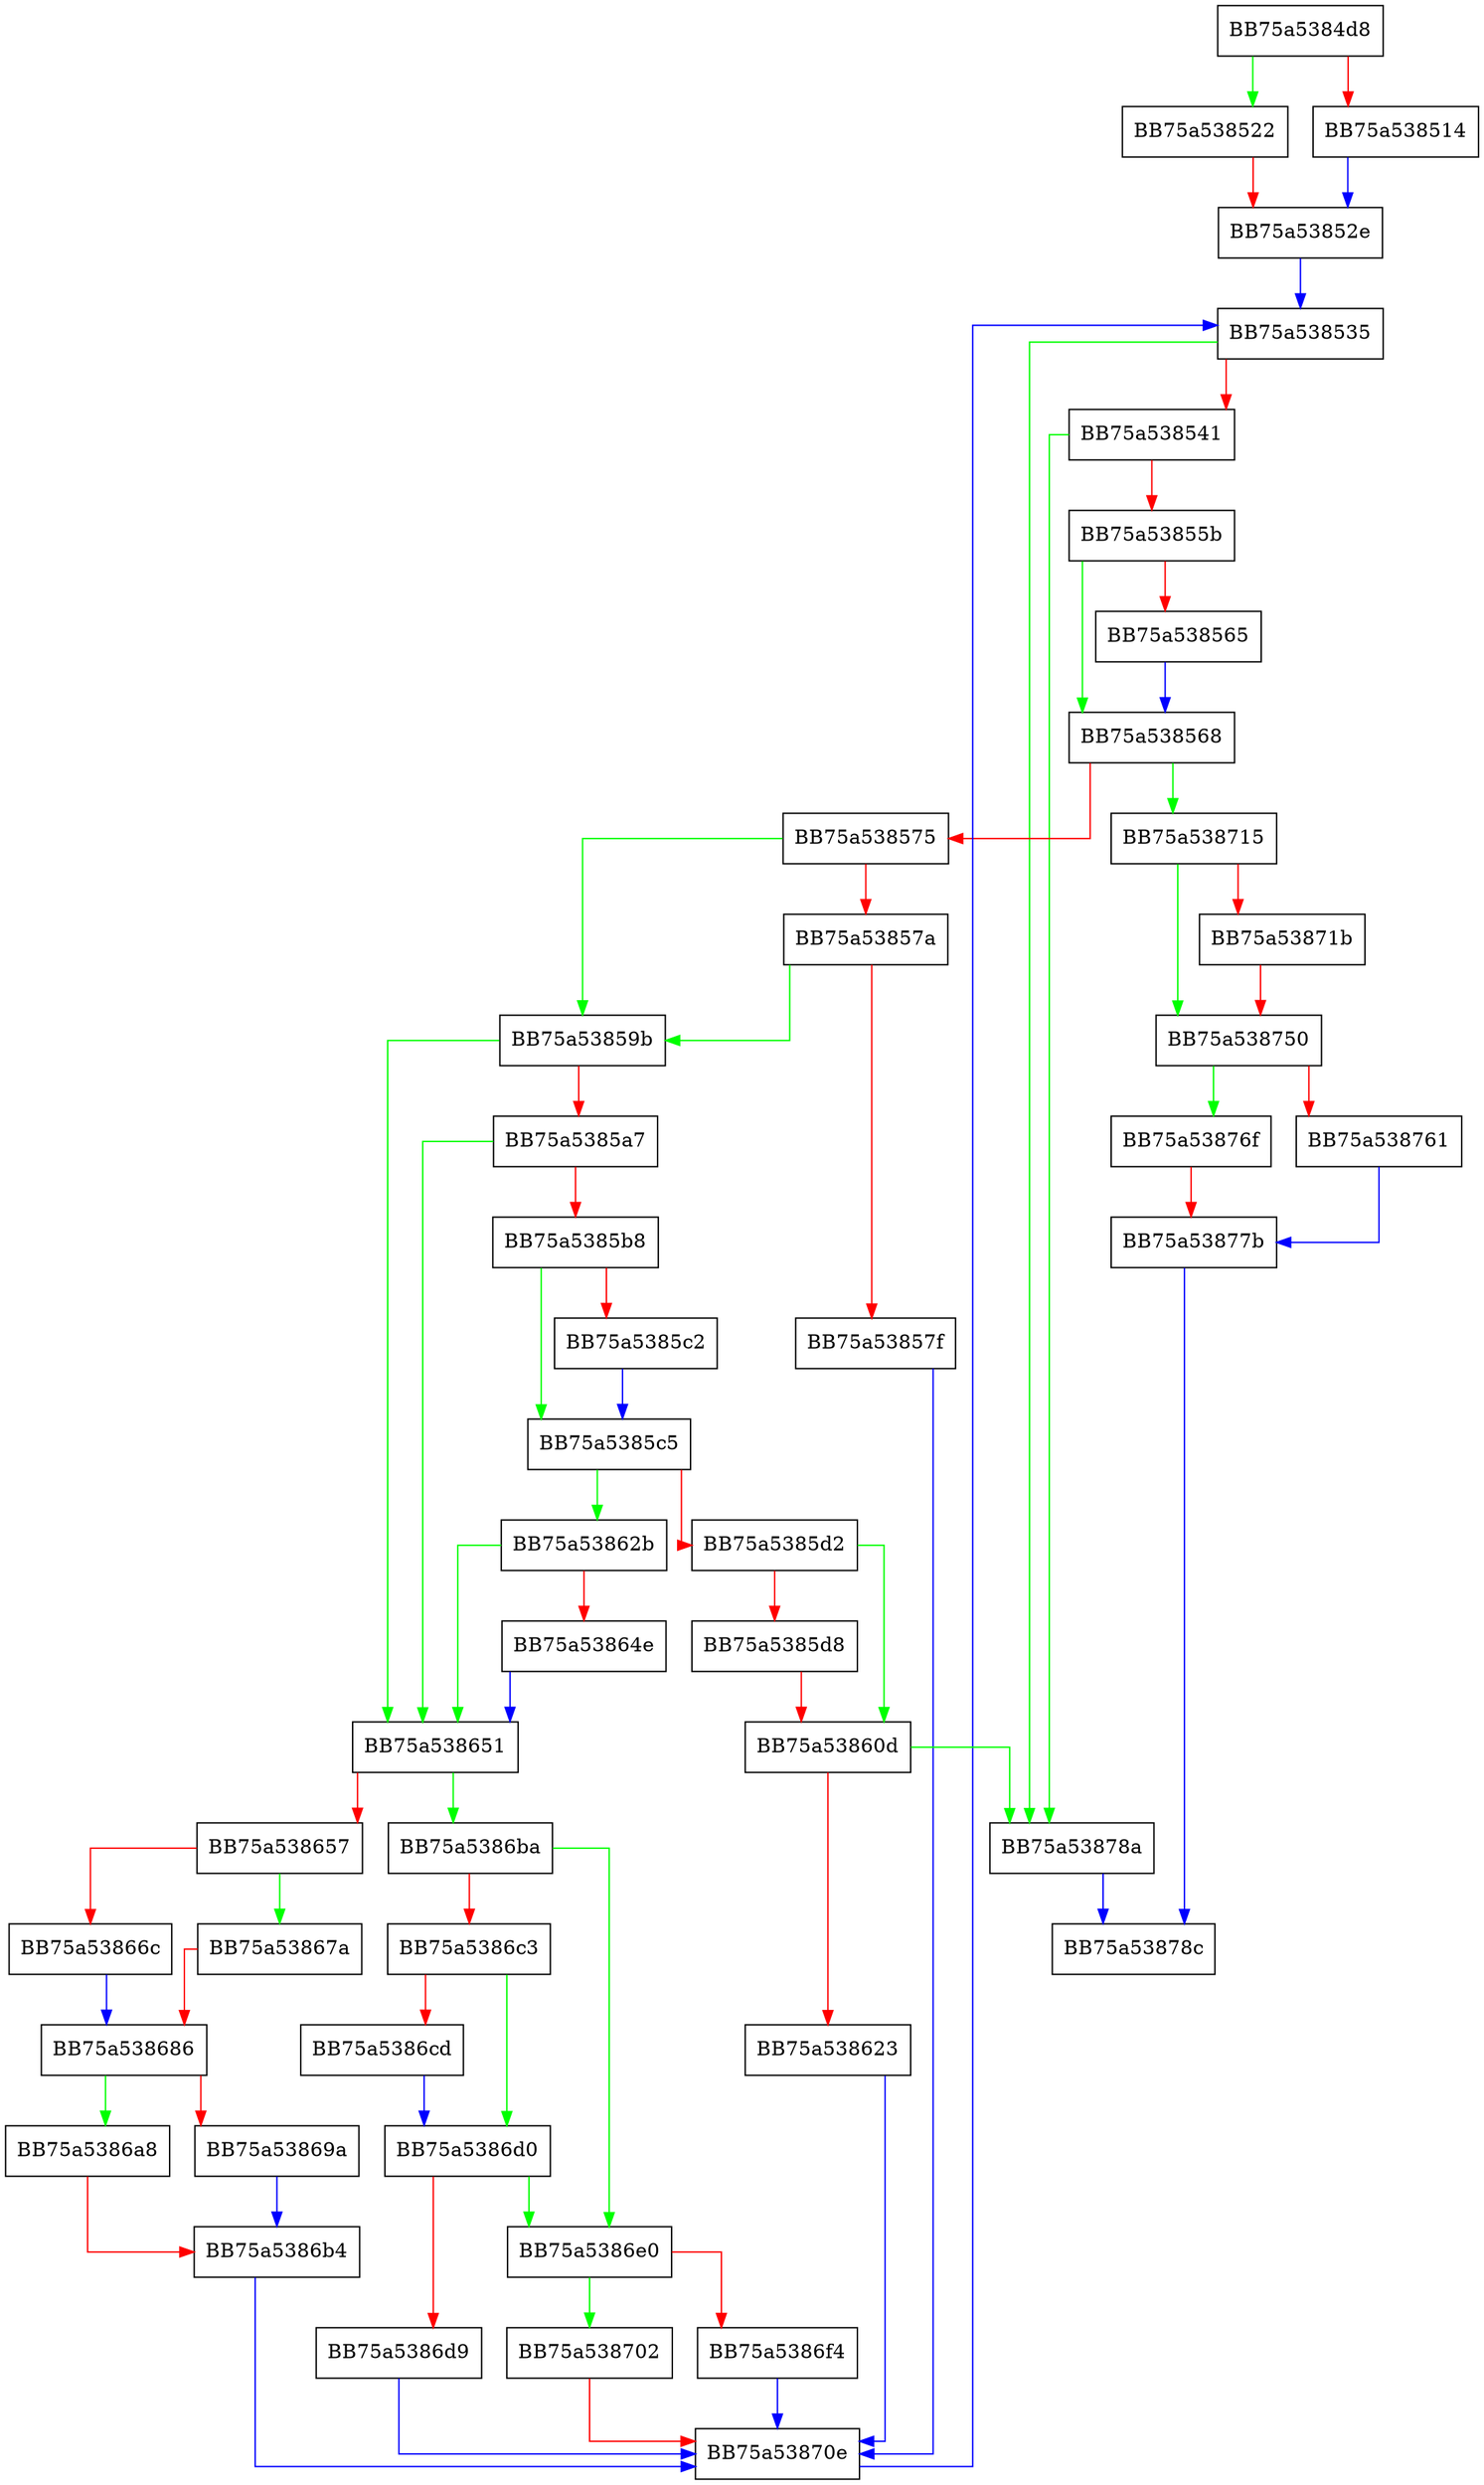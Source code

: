 digraph tokeniseCharacterClass {
  node [shape="box"];
  graph [splines=ortho];
  BB75a5384d8 -> BB75a538522 [color="green"];
  BB75a5384d8 -> BB75a538514 [color="red"];
  BB75a538514 -> BB75a53852e [color="blue"];
  BB75a538522 -> BB75a53852e [color="red"];
  BB75a53852e -> BB75a538535 [color="blue"];
  BB75a538535 -> BB75a53878a [color="green"];
  BB75a538535 -> BB75a538541 [color="red"];
  BB75a538541 -> BB75a53878a [color="green"];
  BB75a538541 -> BB75a53855b [color="red"];
  BB75a53855b -> BB75a538568 [color="green"];
  BB75a53855b -> BB75a538565 [color="red"];
  BB75a538565 -> BB75a538568 [color="blue"];
  BB75a538568 -> BB75a538715 [color="green"];
  BB75a538568 -> BB75a538575 [color="red"];
  BB75a538575 -> BB75a53859b [color="green"];
  BB75a538575 -> BB75a53857a [color="red"];
  BB75a53857a -> BB75a53859b [color="green"];
  BB75a53857a -> BB75a53857f [color="red"];
  BB75a53857f -> BB75a53870e [color="blue"];
  BB75a53859b -> BB75a538651 [color="green"];
  BB75a53859b -> BB75a5385a7 [color="red"];
  BB75a5385a7 -> BB75a538651 [color="green"];
  BB75a5385a7 -> BB75a5385b8 [color="red"];
  BB75a5385b8 -> BB75a5385c5 [color="green"];
  BB75a5385b8 -> BB75a5385c2 [color="red"];
  BB75a5385c2 -> BB75a5385c5 [color="blue"];
  BB75a5385c5 -> BB75a53862b [color="green"];
  BB75a5385c5 -> BB75a5385d2 [color="red"];
  BB75a5385d2 -> BB75a53860d [color="green"];
  BB75a5385d2 -> BB75a5385d8 [color="red"];
  BB75a5385d8 -> BB75a53860d [color="red"];
  BB75a53860d -> BB75a53878a [color="green"];
  BB75a53860d -> BB75a538623 [color="red"];
  BB75a538623 -> BB75a53870e [color="blue"];
  BB75a53862b -> BB75a538651 [color="green"];
  BB75a53862b -> BB75a53864e [color="red"];
  BB75a53864e -> BB75a538651 [color="blue"];
  BB75a538651 -> BB75a5386ba [color="green"];
  BB75a538651 -> BB75a538657 [color="red"];
  BB75a538657 -> BB75a53867a [color="green"];
  BB75a538657 -> BB75a53866c [color="red"];
  BB75a53866c -> BB75a538686 [color="blue"];
  BB75a53867a -> BB75a538686 [color="red"];
  BB75a538686 -> BB75a5386a8 [color="green"];
  BB75a538686 -> BB75a53869a [color="red"];
  BB75a53869a -> BB75a5386b4 [color="blue"];
  BB75a5386a8 -> BB75a5386b4 [color="red"];
  BB75a5386b4 -> BB75a53870e [color="blue"];
  BB75a5386ba -> BB75a5386e0 [color="green"];
  BB75a5386ba -> BB75a5386c3 [color="red"];
  BB75a5386c3 -> BB75a5386d0 [color="green"];
  BB75a5386c3 -> BB75a5386cd [color="red"];
  BB75a5386cd -> BB75a5386d0 [color="blue"];
  BB75a5386d0 -> BB75a5386e0 [color="green"];
  BB75a5386d0 -> BB75a5386d9 [color="red"];
  BB75a5386d9 -> BB75a53870e [color="blue"];
  BB75a5386e0 -> BB75a538702 [color="green"];
  BB75a5386e0 -> BB75a5386f4 [color="red"];
  BB75a5386f4 -> BB75a53870e [color="blue"];
  BB75a538702 -> BB75a53870e [color="red"];
  BB75a53870e -> BB75a538535 [color="blue"];
  BB75a538715 -> BB75a538750 [color="green"];
  BB75a538715 -> BB75a53871b [color="red"];
  BB75a53871b -> BB75a538750 [color="red"];
  BB75a538750 -> BB75a53876f [color="green"];
  BB75a538750 -> BB75a538761 [color="red"];
  BB75a538761 -> BB75a53877b [color="blue"];
  BB75a53876f -> BB75a53877b [color="red"];
  BB75a53877b -> BB75a53878c [color="blue"];
  BB75a53878a -> BB75a53878c [color="blue"];
}